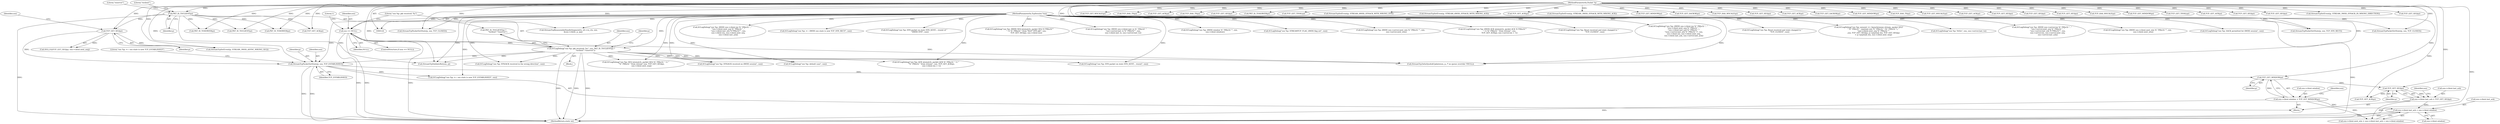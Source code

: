 digraph "0_suricata_843d0b7a10bb45627f94764a6c5d468a24143345_1@pointer" {
"1000947" [label="(Call,ssn->client.last_ack + ssn->client.window)"];
"1000933" [label="(Call,ssn->client.last_ack = TCP_GET_SEQ(p))"];
"1000939" [label="(Call,TCP_GET_SEQ(p))"];
"1000931" [label="(Call,TCP_GET_WINDOW(p))"];
"1000918" [label="(Call,StreamTcpPacketSetState(p, ssn, TCP_ESTABLISHED))"];
"1000889" [label="(Call,TCP_GET_SEQ(p))"];
"1000142" [label="(Call,PKT_IS_TOCLIENT(p))"];
"1000126" [label="(MethodParameterIn,Packet *p)"];
"1000138" [label="(Call,SCLogDebug(\"ssn %p: pkt received: %s\", ssn, PKT_IS_TOCLIENT(p) ?\n               \"toclient\":\"toserver\"))"];
"1000132" [label="(Call,ssn == NULL)"];
"1000128" [label="(MethodParameterIn,TcpSession *ssn)"];
"1000925" [label="(Call,ssn->client.window = TCP_GET_WINDOW(p))"];
"1000889" [label="(Call,TCP_GET_SEQ(p))"];
"1001128" [label="(MethodReturn,static int)"];
"1000936" [label="(Identifier,ssn)"];
"1000947" [label="(Call,ssn->client.last_ack + ssn->client.window)"];
"1000798" [label="(Call,TCP_GET_WSCALE(p))"];
"1000130" [label="(Block,)"];
"1000263" [label="(Call,SCLogDebug(\"ssn %p: SYN/ACK received on 4WHS session\", ssn))"];
"1001048" [label="(Call,TCP_HAS_TS(p))"];
"1000624" [label="(Call,TCP_GET_ACK(p))"];
"1000380" [label="(Call,TCP_HAS_TS(p))"];
"1000126" [label="(MethodParameterIn,Packet *p)"];
"1000170" [label="(Call,TCP_GET_SEQ(p))"];
"1000311" [label="(Call,SCLogDebug(\"ssn %p: 4WHS SEQ mismatch, packet SEQ %\"PRIu32\"\"\n                        \" != %\" PRIu32 \" from *first* SYN pkt\", ssn,\n                        TCP_GET_SEQ(p), ssn->client.isn))"];
"1000900" [label="(Call,SCLogDebug(\"ssn %p: SEQ mismatch, packet SEQ %\" PRIu32 \" != \"\n                    \"%\" PRIu32 \" from stream\",ssn, TCP_GET_SEQ(p),\n                    ssn->client.next_seq))"];
"1000398" [label="(Call,SCLogDebug(\"ssn %p: 4WHS ssn->client.last_ts %\" PRIu32\" \"\n                        \"ssn->server.last_ts %\" PRIu32\"\", ssn,\n                        ssn->client.last_ts, ssn->server.last_ts))"];
"1001123" [label="(Call,SCLogDebug(\"ssn %p: default case\", ssn))"];
"1000132" [label="(Call,ssn == NULL)"];
"1000164" [label="(Call,PKT_IS_TOSERVER(p))"];
"1000141" [label="(Call,PKT_IS_TOCLIENT(p) ?\n               \"toclient\":\"toserver\")"];
"1000732" [label="(Call,TCP_GET_TSVAL(p))"];
"1000260" [label="(Call,PKT_IS_TOSERVER(p))"];
"1000134" [label="(Identifier,NULL)"];
"1000893" [label="(Identifier,ssn)"];
"1000370" [label="(Call,SCLogDebug(\"ssn %p: 4WHS window %\" PRIu32 \"\", ssn,\n                    ssn->client.window))"];
"1000308" [label="(Call,StreamTcpSetEvent(p, STREAM_4WHS_SYNACK_WITH_WRONG_SYN))"];
"1000688" [label="(Call,SCLogDebug(\"ssn %p: STREAMTCP_FLAG_4WHS flag set\", ssn))"];
"1000953" [label="(Call,ssn->client.window)"];
"1000939" [label="(Call,TCP_GET_SEQ(p))"];
"1000926" [label="(Call,ssn->client.window)"];
"1000220" [label="(Call,StreamTcpPacketSetState(p, ssn, TCP_CLOSED))"];
"1000140" [label="(Identifier,ssn)"];
"1000575" [label="(Call,SCLogDebug(\"ssn %p: 4WHS ssn->server.next_win %\" PRIu32 \"\", ssn,\n                    ssn->server.next_win))"];
"1000933" [label="(Call,ssn->client.last_ack = TCP_GET_SEQ(p))"];
"1000919" [label="(Identifier,p)"];
"1000279" [label="(Call,StreamTcpSetEvent(p, STREAM_4WHS_SYNACK_WITH_WRONG_ACK))"];
"1000282" [label="(Call,SCLogDebug(\"ssn %p: 4WHS ACK mismatch, packet ACK %\"PRIu32\"\"\n                        \" != %\" PRIu32 \" from stream\", ssn,\n                        TCP_GET_ACK(p), ssn->server.isn + 1))"];
"1000183" [label="(Call,TCP_GET_ACK(p))"];
"1000948" [label="(Call,ssn->client.last_ack)"];
"1000634" [label="(Call,StreamTcpSetEvent(p, STREAM_3WHS_SYNACK_WITH_WRONG_ACK))"];
"1000637" [label="(Call,SCLogDebug(\"ssn %p: ACK mismatch, packet ACK %\" PRIu32 \" != \"\n                    \"%\" PRIu32 \" from stream\", ssn, TCP_GET_ACK(p),\n                    ssn->client.isn + 1))"];
"1000781" [label="(Call,TCP_GET_WINDOW(p))"];
"1000615" [label="(Call,SCLogDebug(\"ssn %p: SYN/ACK received in the wrong direction\", ssn))"];
"1000143" [label="(Identifier,p)"];
"1000224" [label="(Call,SCLogDebug(\"ssn %p: Reset received and state changed to \"\n                     \"TCP_CLOSED\", ssn))"];
"1000888" [label="(Call,SEQ_EQ(TCP_GET_SEQ(p), ssn->client.next_seq))"];
"1000131" [label="(ControlStructure,if (ssn == NULL))"];
"1000921" [label="(Identifier,TCP_ESTABLISHED)"];
"1000583" [label="(Call,SCLogDebug(\"ssn %p: 4WHS ssn->client.isn %\" PRIu32 \", \"\n                    \"ssn->client.next_seq %\" PRIu32 \", \"\n                    \"ssn->client.last_ack %\" PRIu32 \" \"\n                    \"(ssn->server.last_ack %\" PRIu32 \")\", ssn,\n                    ssn->client.isn, ssn->client.next_seq,\n                    ssn->client.last_ack, ssn->server.last_ack))"];
"1000157" [label="(Call,StreamTcpValidateRst(ssn, p))"];
"1000652" [label="(Call,StreamTcp3whsSynAckUpdate(ssn, p, /* no queue override */NULL))"];
"1000521" [label="(Call,TCP_GET_SACKOK(p))"];
"1000784" [label="(Call,TCP_HAS_WSCALE(p))"];
"1000944" [label="(Identifier,ssn)"];
"1000300" [label="(Call,TCP_GET_SEQ(p))"];
"1000941" [label="(Call,ssn->client.next_win = ssn->client.last_ack + ssn->client.window)"];
"1000934" [label="(Call,ssn->client.last_ack)"];
"1000206" [label="(Call,SCLogDebug(\"ssn %p: Reset received and state changed to \"\n                         \"TCP_CLOSED\", ssn))"];
"1000640" [label="(Call,TCP_GET_ACK(p))"];
"1000920" [label="(Identifier,ssn)"];
"1000142" [label="(Call,PKT_IS_TOCLIENT(p))"];
"1001013" [label="(Call,SCLogDebug(\"ssn %p: synsent => Asynchronous stream, packet SEQ\"\n                \" %\" PRIu32 \", payload size %\" PRIu32 \" (%\" PRIu32 \"), \"\n                \"ssn->client.next_seq %\" PRIu32 \"\"\n                ,ssn, TCP_GET_SEQ(p), p->payload_len, TCP_GET_SEQ(p)\n                + p->payload_len, ssn->client.next_seq))"];
"1000137" [label="(Literal,1)"];
"1000925" [label="(Call,ssn->client.window = TCP_GET_WINDOW(p))"];
"1000923" [label="(Literal,\"ssn %p: =~ ssn state is now TCP_ESTABLISHED\")"];
"1000324" [label="(Call,StreamTcpPacketSetState(p, ssn, TCP_SYN_RECV))"];
"1000734" [label="(Call,SCLogDebug(\"ssn %p: %02x\", ssn, ssn->server.last_ts))"];
"1000150" [label="(Identifier,p)"];
"1000816" [label="(Call,TCP_GET_SACKOK(p))"];
"1000179" [label="(Call,TCP_GET_WINDOW(p))"];
"1000918" [label="(Call,StreamTcpPacketSetState(p, ssn, TCP_ESTABLISHED))"];
"1000680" [label="(Call,PKT_IS_TOCLIENT(p))"];
"1000723" [label="(Call,TCP_HAS_TS(p))"];
"1000897" [label="(Call,StreamTcpSetEvent(p, STREAM_3WHS_ASYNC_WRONG_SEQ))"];
"1000922" [label="(Call,SCLogDebug(\"ssn %p: =~ ssn state is now TCP_ESTABLISHED\", ssn))"];
"1000502" [label="(Call,TCP_GET_WSCALE(p))"];
"1000832" [label="(Call,SCLogDebug(\"ssn %p: 4WHS ssn->server.isn %\" PRIu32 \", \"\n                    \"ssn->server.next_seq %\" PRIu32 \", \"\n                    \"ssn->server.last_ack %\"PRIu32\"\", ssn,\n                    ssn->server.isn, ssn->server.next_seq,\n                    ssn->server.last_ack))"];
"1000940" [label="(Identifier,p)"];
"1000471" [label="(Call,TCP_GET_ACK(p))"];
"1000931" [label="(Call,TCP_GET_WINDOW(p))"];
"1000145" [label="(Literal,\"toserver\")"];
"1000697" [label="(Call,TCP_GET_SEQ(p))"];
"1000903" [label="(Call,TCP_GET_SEQ(p))"];
"1001022" [label="(Call,TCP_GET_SEQ(p))"];
"1000493" [label="(Call,TCP_HAS_WSCALE(p))"];
"1000368" [label="(Call,TCP_GET_WINDOW(p))"];
"1000609" [label="(Call,PKT_IS_TOSERVER(p))"];
"1000965" [label="(Call,TCP_GET_ACK(p))"];
"1000144" [label="(Literal,\"toclient\")"];
"1000890" [label="(Identifier,p)"];
"1000202" [label="(Call,StreamTcpPacketSetState(p, ssn, TCP_CLOSED))"];
"1000396" [label="(Call,TCP_GET_TSVAL(p))"];
"1000932" [label="(Identifier,p)"];
"1000285" [label="(Call,TCP_GET_ACK(p))"];
"1000128" [label="(MethodParameterIn,TcpSession *ssn)"];
"1000139" [label="(Literal,\"ssn %p: pkt received: %s\")"];
"1000567" [label="(Call,SCLogDebug(\"ssn %p: 4WHS ssn->client.next_win %\" PRIu32 \"\", ssn,\n                    ssn->client.next_win))"];
"1000530" [label="(Call,SCLogDebug(\"ssn %p: SACK permitted for 4WHS session\", ssn))"];
"1001016" [label="(Call,TCP_GET_SEQ(p))"];
"1000877" [label="(Block,)"];
"1000314" [label="(Call,TCP_GET_SEQ(p))"];
"1000269" [label="(Call,TCP_GET_ACK(p))"];
"1000612" [label="(Call,StreamTcpSetEvent(p, STREAM_3WHS_SYNACK_IN_WRONG_DIRECTION))"];
"1000850" [label="(Call,SCLogDebug(\"ssn %p: 4WHS ssn->client.isn %\" PRIu32 \", \"\n                    \"ssn->client.next_seq %\" PRIu32 \", \"\n                    \"ssn->client.last_ack %\"PRIu32\"\", ssn,\n                    ssn->client.isn, ssn->client.next_seq,\n                    ssn->client.last_ack))"];
"1000666" [label="(Call,SCLogDebug(\"ssn %p: SYN packet on state SYN_SENT... resent\", ssn))"];
"1000133" [label="(Identifier,ssn)"];
"1001109" [label="(Call,StreamTcpReassembleHandleSegment(tv, stt->ra_ctx, ssn,\n                &ssn->client, p, pq))"];
"1000328" [label="(Call,SCLogDebug(\"ssn %p: =~ 4WHS ssn state is now TCP_SYN_RECV\", ssn))"];
"1000138" [label="(Call,SCLogDebug(\"ssn %p: pkt received: %s\", ssn, PKT_IS_TOCLIENT(p) ?\n               \"toclient\":\"toserver\"))"];
"1000337" [label="(Call,TCP_GET_SEQ(p))"];
"1000676" [label="(Call,SCLogDebug(\"ssn %p: SYN packet on state SYN_SENT... resent of \"\n                    \"4WHS SYN\", ssn))"];
"1000947" -> "1000941"  [label="AST: "];
"1000947" -> "1000953"  [label="CFG: "];
"1000948" -> "1000947"  [label="AST: "];
"1000953" -> "1000947"  [label="AST: "];
"1000941" -> "1000947"  [label="CFG: "];
"1000947" -> "1001128"  [label="DDG: "];
"1000947" -> "1001128"  [label="DDG: "];
"1000933" -> "1000947"  [label="DDG: "];
"1000925" -> "1000947"  [label="DDG: "];
"1000933" -> "1000877"  [label="AST: "];
"1000933" -> "1000939"  [label="CFG: "];
"1000934" -> "1000933"  [label="AST: "];
"1000939" -> "1000933"  [label="AST: "];
"1000944" -> "1000933"  [label="CFG: "];
"1000939" -> "1000933"  [label="DDG: "];
"1000933" -> "1000941"  [label="DDG: "];
"1000939" -> "1000940"  [label="CFG: "];
"1000940" -> "1000939"  [label="AST: "];
"1000931" -> "1000939"  [label="DDG: "];
"1000126" -> "1000939"  [label="DDG: "];
"1000939" -> "1000965"  [label="DDG: "];
"1000931" -> "1000925"  [label="AST: "];
"1000931" -> "1000932"  [label="CFG: "];
"1000932" -> "1000931"  [label="AST: "];
"1000925" -> "1000931"  [label="CFG: "];
"1000931" -> "1000925"  [label="DDG: "];
"1000918" -> "1000931"  [label="DDG: "];
"1000126" -> "1000931"  [label="DDG: "];
"1000918" -> "1000877"  [label="AST: "];
"1000918" -> "1000921"  [label="CFG: "];
"1000919" -> "1000918"  [label="AST: "];
"1000920" -> "1000918"  [label="AST: "];
"1000921" -> "1000918"  [label="AST: "];
"1000923" -> "1000918"  [label="CFG: "];
"1000918" -> "1001128"  [label="DDG: "];
"1000918" -> "1001128"  [label="DDG: "];
"1000889" -> "1000918"  [label="DDG: "];
"1000126" -> "1000918"  [label="DDG: "];
"1000138" -> "1000918"  [label="DDG: "];
"1000128" -> "1000918"  [label="DDG: "];
"1000918" -> "1000922"  [label="DDG: "];
"1000889" -> "1000888"  [label="AST: "];
"1000889" -> "1000890"  [label="CFG: "];
"1000890" -> "1000889"  [label="AST: "];
"1000893" -> "1000889"  [label="CFG: "];
"1000889" -> "1000888"  [label="DDG: "];
"1000142" -> "1000889"  [label="DDG: "];
"1000126" -> "1000889"  [label="DDG: "];
"1000889" -> "1000897"  [label="DDG: "];
"1000142" -> "1000141"  [label="AST: "];
"1000142" -> "1000143"  [label="CFG: "];
"1000143" -> "1000142"  [label="AST: "];
"1000144" -> "1000142"  [label="CFG: "];
"1000145" -> "1000142"  [label="CFG: "];
"1000142" -> "1001128"  [label="DDG: "];
"1000126" -> "1000142"  [label="DDG: "];
"1000142" -> "1000157"  [label="DDG: "];
"1000142" -> "1000260"  [label="DDG: "];
"1000142" -> "1000269"  [label="DDG: "];
"1000142" -> "1000609"  [label="DDG: "];
"1000142" -> "1000680"  [label="DDG: "];
"1000126" -> "1000124"  [label="AST: "];
"1000126" -> "1001128"  [label="DDG: "];
"1000126" -> "1000157"  [label="DDG: "];
"1000126" -> "1000164"  [label="DDG: "];
"1000126" -> "1000170"  [label="DDG: "];
"1000126" -> "1000179"  [label="DDG: "];
"1000126" -> "1000183"  [label="DDG: "];
"1000126" -> "1000202"  [label="DDG: "];
"1000126" -> "1000220"  [label="DDG: "];
"1000126" -> "1000260"  [label="DDG: "];
"1000126" -> "1000269"  [label="DDG: "];
"1000126" -> "1000279"  [label="DDG: "];
"1000126" -> "1000285"  [label="DDG: "];
"1000126" -> "1000300"  [label="DDG: "];
"1000126" -> "1000308"  [label="DDG: "];
"1000126" -> "1000314"  [label="DDG: "];
"1000126" -> "1000324"  [label="DDG: "];
"1000126" -> "1000337"  [label="DDG: "];
"1000126" -> "1000368"  [label="DDG: "];
"1000126" -> "1000380"  [label="DDG: "];
"1000126" -> "1000396"  [label="DDG: "];
"1000126" -> "1000471"  [label="DDG: "];
"1000126" -> "1000493"  [label="DDG: "];
"1000126" -> "1000502"  [label="DDG: "];
"1000126" -> "1000521"  [label="DDG: "];
"1000126" -> "1000609"  [label="DDG: "];
"1000126" -> "1000612"  [label="DDG: "];
"1000126" -> "1000624"  [label="DDG: "];
"1000126" -> "1000634"  [label="DDG: "];
"1000126" -> "1000640"  [label="DDG: "];
"1000126" -> "1000652"  [label="DDG: "];
"1000126" -> "1000680"  [label="DDG: "];
"1000126" -> "1000697"  [label="DDG: "];
"1000126" -> "1000723"  [label="DDG: "];
"1000126" -> "1000732"  [label="DDG: "];
"1000126" -> "1000781"  [label="DDG: "];
"1000126" -> "1000784"  [label="DDG: "];
"1000126" -> "1000798"  [label="DDG: "];
"1000126" -> "1000816"  [label="DDG: "];
"1000126" -> "1000897"  [label="DDG: "];
"1000126" -> "1000903"  [label="DDG: "];
"1000126" -> "1000965"  [label="DDG: "];
"1000126" -> "1001016"  [label="DDG: "];
"1000126" -> "1001022"  [label="DDG: "];
"1000126" -> "1001048"  [label="DDG: "];
"1000126" -> "1001109"  [label="DDG: "];
"1000138" -> "1000130"  [label="AST: "];
"1000138" -> "1000141"  [label="CFG: "];
"1000139" -> "1000138"  [label="AST: "];
"1000140" -> "1000138"  [label="AST: "];
"1000141" -> "1000138"  [label="AST: "];
"1000150" -> "1000138"  [label="CFG: "];
"1000138" -> "1001128"  [label="DDG: "];
"1000138" -> "1001128"  [label="DDG: "];
"1000138" -> "1001128"  [label="DDG: "];
"1000132" -> "1000138"  [label="DDG: "];
"1000128" -> "1000138"  [label="DDG: "];
"1000138" -> "1000157"  [label="DDG: "];
"1000138" -> "1000263"  [label="DDG: "];
"1000138" -> "1000615"  [label="DDG: "];
"1000138" -> "1000637"  [label="DDG: "];
"1000138" -> "1000652"  [label="DDG: "];
"1000138" -> "1000666"  [label="DDG: "];
"1000138" -> "1000900"  [label="DDG: "];
"1000138" -> "1001123"  [label="DDG: "];
"1000132" -> "1000131"  [label="AST: "];
"1000132" -> "1000134"  [label="CFG: "];
"1000133" -> "1000132"  [label="AST: "];
"1000134" -> "1000132"  [label="AST: "];
"1000137" -> "1000132"  [label="CFG: "];
"1000139" -> "1000132"  [label="CFG: "];
"1000132" -> "1001128"  [label="DDG: "];
"1000132" -> "1001128"  [label="DDG: "];
"1000132" -> "1001128"  [label="DDG: "];
"1000128" -> "1000132"  [label="DDG: "];
"1000132" -> "1000652"  [label="DDG: "];
"1000128" -> "1000124"  [label="AST: "];
"1000128" -> "1001128"  [label="DDG: "];
"1000128" -> "1000157"  [label="DDG: "];
"1000128" -> "1000202"  [label="DDG: "];
"1000128" -> "1000206"  [label="DDG: "];
"1000128" -> "1000220"  [label="DDG: "];
"1000128" -> "1000224"  [label="DDG: "];
"1000128" -> "1000263"  [label="DDG: "];
"1000128" -> "1000282"  [label="DDG: "];
"1000128" -> "1000311"  [label="DDG: "];
"1000128" -> "1000324"  [label="DDG: "];
"1000128" -> "1000328"  [label="DDG: "];
"1000128" -> "1000370"  [label="DDG: "];
"1000128" -> "1000398"  [label="DDG: "];
"1000128" -> "1000530"  [label="DDG: "];
"1000128" -> "1000567"  [label="DDG: "];
"1000128" -> "1000575"  [label="DDG: "];
"1000128" -> "1000583"  [label="DDG: "];
"1000128" -> "1000615"  [label="DDG: "];
"1000128" -> "1000637"  [label="DDG: "];
"1000128" -> "1000652"  [label="DDG: "];
"1000128" -> "1000666"  [label="DDG: "];
"1000128" -> "1000676"  [label="DDG: "];
"1000128" -> "1000688"  [label="DDG: "];
"1000128" -> "1000734"  [label="DDG: "];
"1000128" -> "1000832"  [label="DDG: "];
"1000128" -> "1000850"  [label="DDG: "];
"1000128" -> "1000900"  [label="DDG: "];
"1000128" -> "1000922"  [label="DDG: "];
"1000128" -> "1001013"  [label="DDG: "];
"1000128" -> "1001109"  [label="DDG: "];
"1000128" -> "1001123"  [label="DDG: "];
"1000925" -> "1000877"  [label="AST: "];
"1000926" -> "1000925"  [label="AST: "];
"1000936" -> "1000925"  [label="CFG: "];
"1000925" -> "1001128"  [label="DDG: "];
"1000925" -> "1000941"  [label="DDG: "];
}
